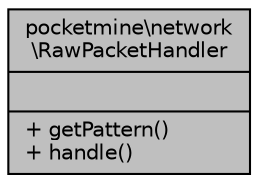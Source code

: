 digraph "pocketmine\network\RawPacketHandler"
{
 // INTERACTIVE_SVG=YES
 // LATEX_PDF_SIZE
  edge [fontname="Helvetica",fontsize="10",labelfontname="Helvetica",labelfontsize="10"];
  node [fontname="Helvetica",fontsize="10",shape=record];
  Node1 [label="{pocketmine\\network\l\\RawPacketHandler\n||+ getPattern()\l+ handle()\l}",height=0.2,width=0.4,color="black", fillcolor="grey75", style="filled", fontcolor="black",tooltip=" "];
}
